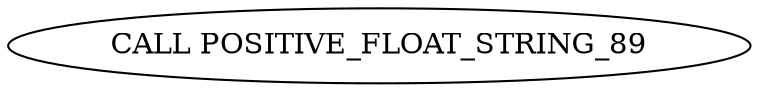 digraph {
	maximal_independent_set_large_grid_INST_1105 [label="CALL POSITIVE_FLOAT_STRING_89" cost=0]
}
